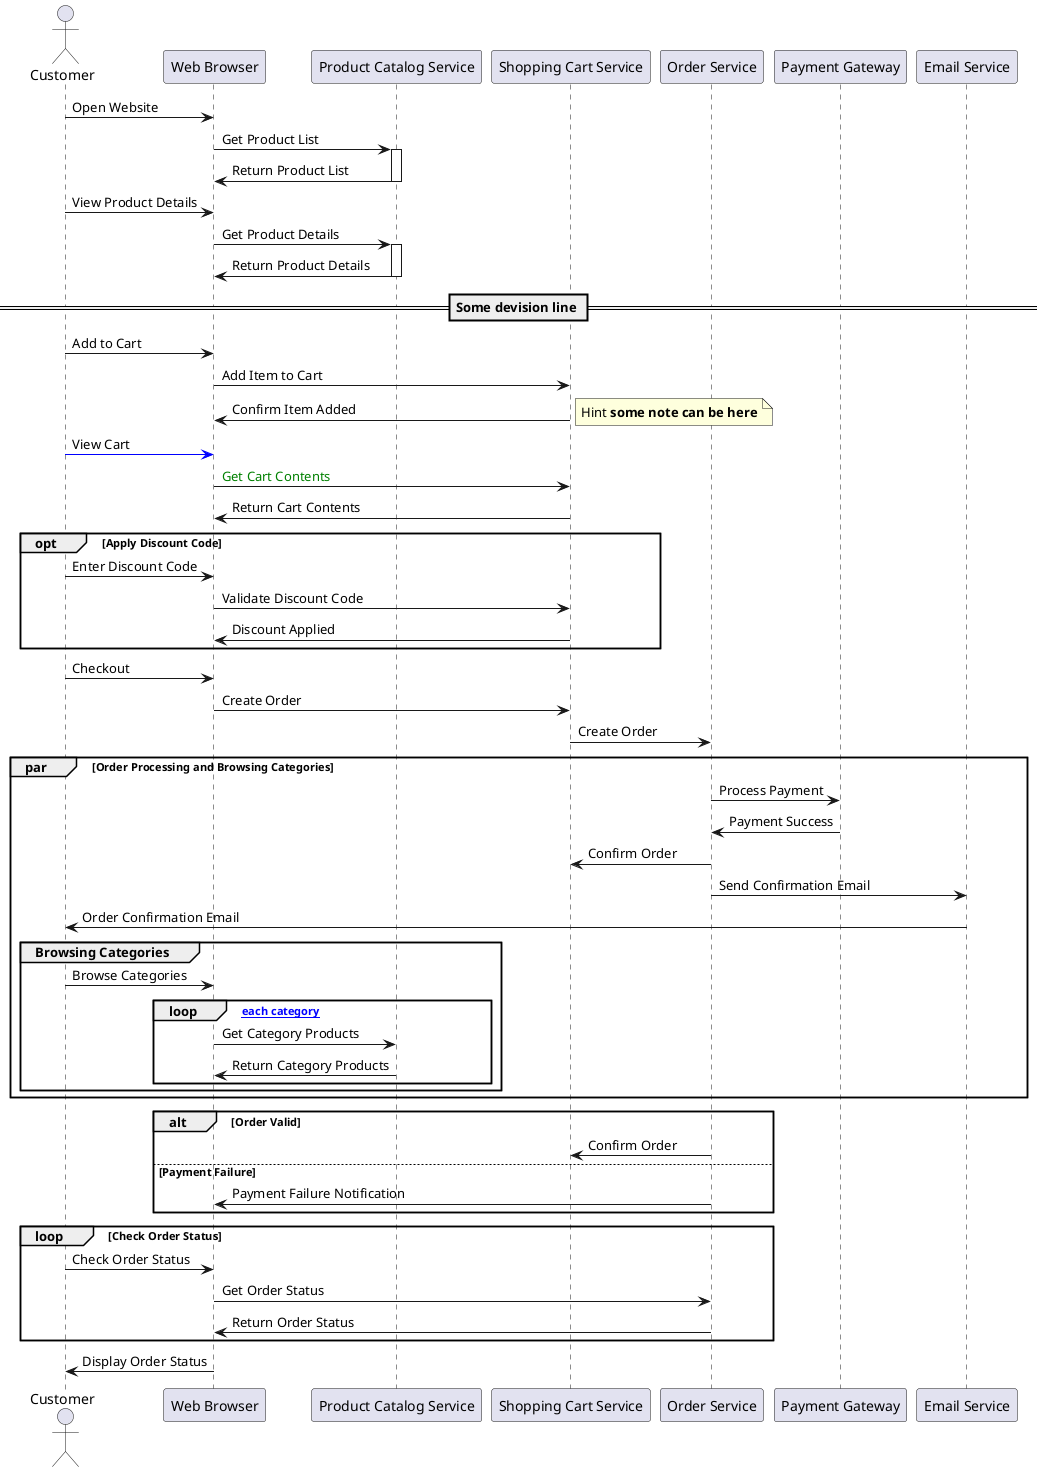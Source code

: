 @startuml
actor Customer
participant "Web Browser" as WB
participant "Product Catalog Service" as PCS
participant "Shopping Cart Service" as SCS
participant "Order Service" as OS
participant "Payment Gateway" as PG
participant "Email Service" as ES

Customer -> WB: Open Website
WB -> PCS: Get Product List
activate PCS
PCS -> WB: Return Product List
deactivate PCS

Customer -> WB: View Product Details
WB -> PCS++: Get Product Details
PCS -> WB: Return Product Details
PCS--

== Some devision line ==
Customer -> WB: Add to Cart
WB -> SCS: Add Item to Cart
SCS -> WB: Confirm Item Added

note right
  Hint **some note can be here**
end note

Customer -[#blue]> WB: View Cart
WB -> SCS: <color #green>Get Cart Contents</color>
SCS -> WB: Return Cart Contents

opt Apply Discount Code
    Customer -> WB: Enter Discount Code
    WB -> SCS: Validate Discount Code
    SCS -> WB: Discount Applied
end

Customer -> WB: Checkout
WB -> SCS: Create Order
SCS -> OS: Create Order

par Order Processing and Browsing Categories
    OS -> PG: Process Payment
    PG -> OS: Payment Success
    OS -> SCS: Confirm Order
    OS -> ES: Send Confirmation Email
    ES -> Customer: Order Confirmation Email

    group Browsing Categories
        Customer -> WB: Browse Categories
        loop [for each category]
            WB -> PCS: Get Category Products
            PCS -> WB: Return Category Products
        end
    end
end

alt Order Valid
    OS -> SCS: Confirm Order
else Payment Failure
    OS -> WB: Payment Failure Notification
end

loop Check Order Status
    Customer -> WB: Check Order Status
    WB -> OS: Get Order Status
    OS -> WB: Return Order Status
end

WB -> Customer: Display Order Status
@enduml

